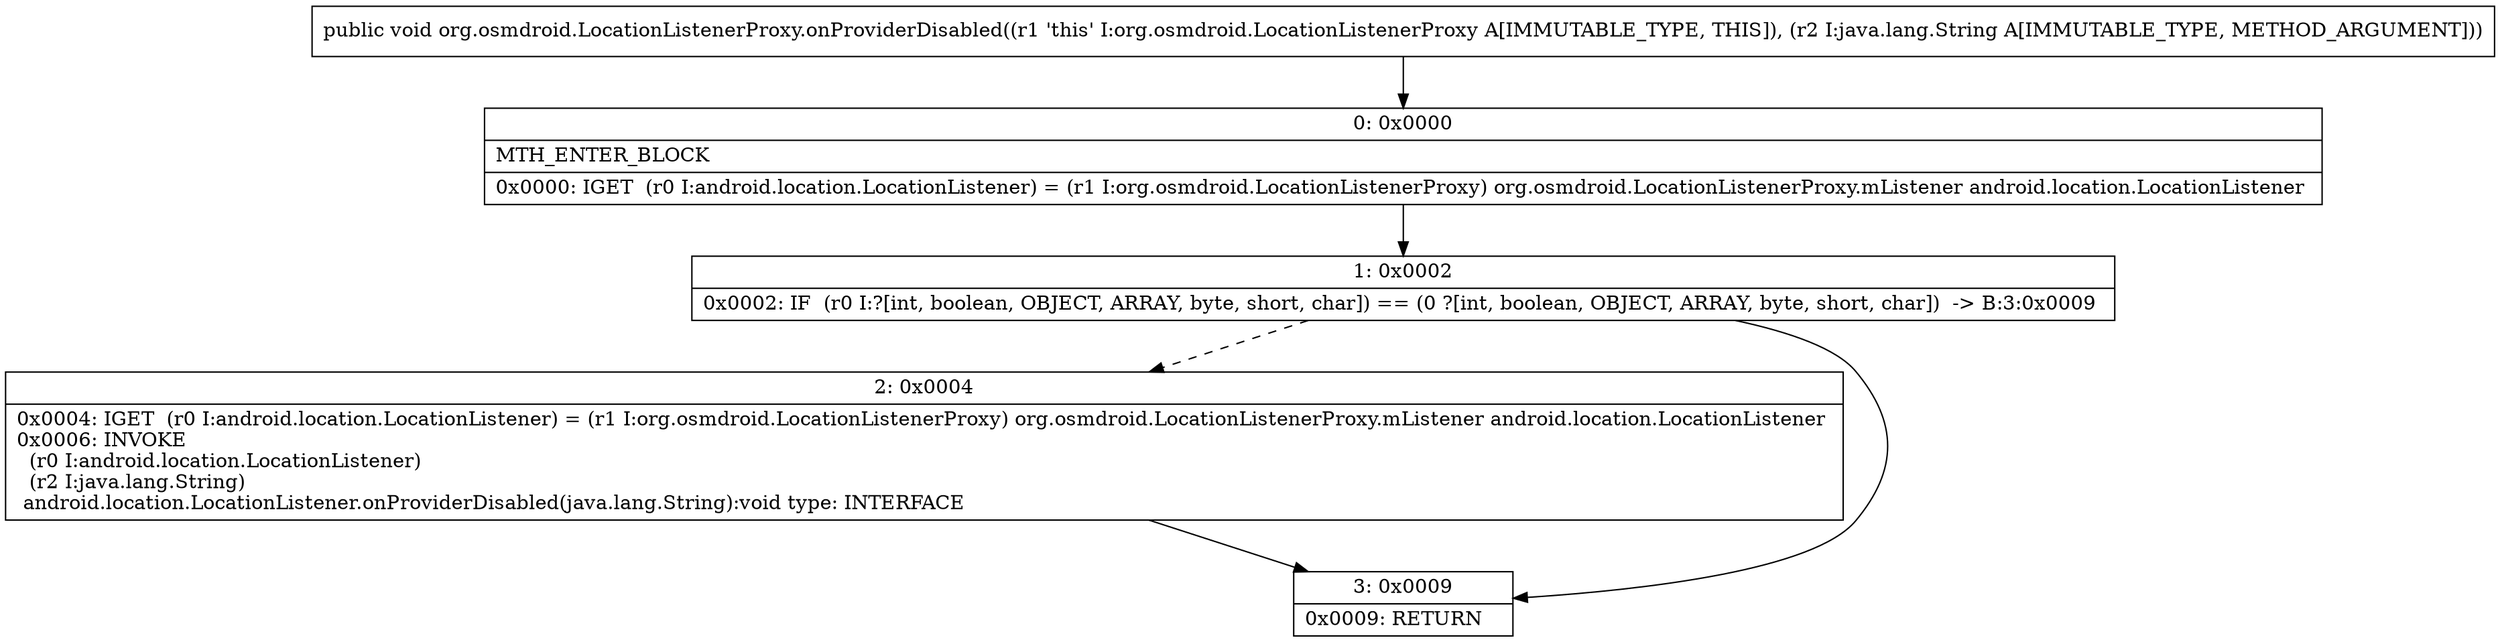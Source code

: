 digraph "CFG fororg.osmdroid.LocationListenerProxy.onProviderDisabled(Ljava\/lang\/String;)V" {
Node_0 [shape=record,label="{0\:\ 0x0000|MTH_ENTER_BLOCK\l|0x0000: IGET  (r0 I:android.location.LocationListener) = (r1 I:org.osmdroid.LocationListenerProxy) org.osmdroid.LocationListenerProxy.mListener android.location.LocationListener \l}"];
Node_1 [shape=record,label="{1\:\ 0x0002|0x0002: IF  (r0 I:?[int, boolean, OBJECT, ARRAY, byte, short, char]) == (0 ?[int, boolean, OBJECT, ARRAY, byte, short, char])  \-\> B:3:0x0009 \l}"];
Node_2 [shape=record,label="{2\:\ 0x0004|0x0004: IGET  (r0 I:android.location.LocationListener) = (r1 I:org.osmdroid.LocationListenerProxy) org.osmdroid.LocationListenerProxy.mListener android.location.LocationListener \l0x0006: INVOKE  \l  (r0 I:android.location.LocationListener)\l  (r2 I:java.lang.String)\l android.location.LocationListener.onProviderDisabled(java.lang.String):void type: INTERFACE \l}"];
Node_3 [shape=record,label="{3\:\ 0x0009|0x0009: RETURN   \l}"];
MethodNode[shape=record,label="{public void org.osmdroid.LocationListenerProxy.onProviderDisabled((r1 'this' I:org.osmdroid.LocationListenerProxy A[IMMUTABLE_TYPE, THIS]), (r2 I:java.lang.String A[IMMUTABLE_TYPE, METHOD_ARGUMENT])) }"];
MethodNode -> Node_0;
Node_0 -> Node_1;
Node_1 -> Node_2[style=dashed];
Node_1 -> Node_3;
Node_2 -> Node_3;
}


